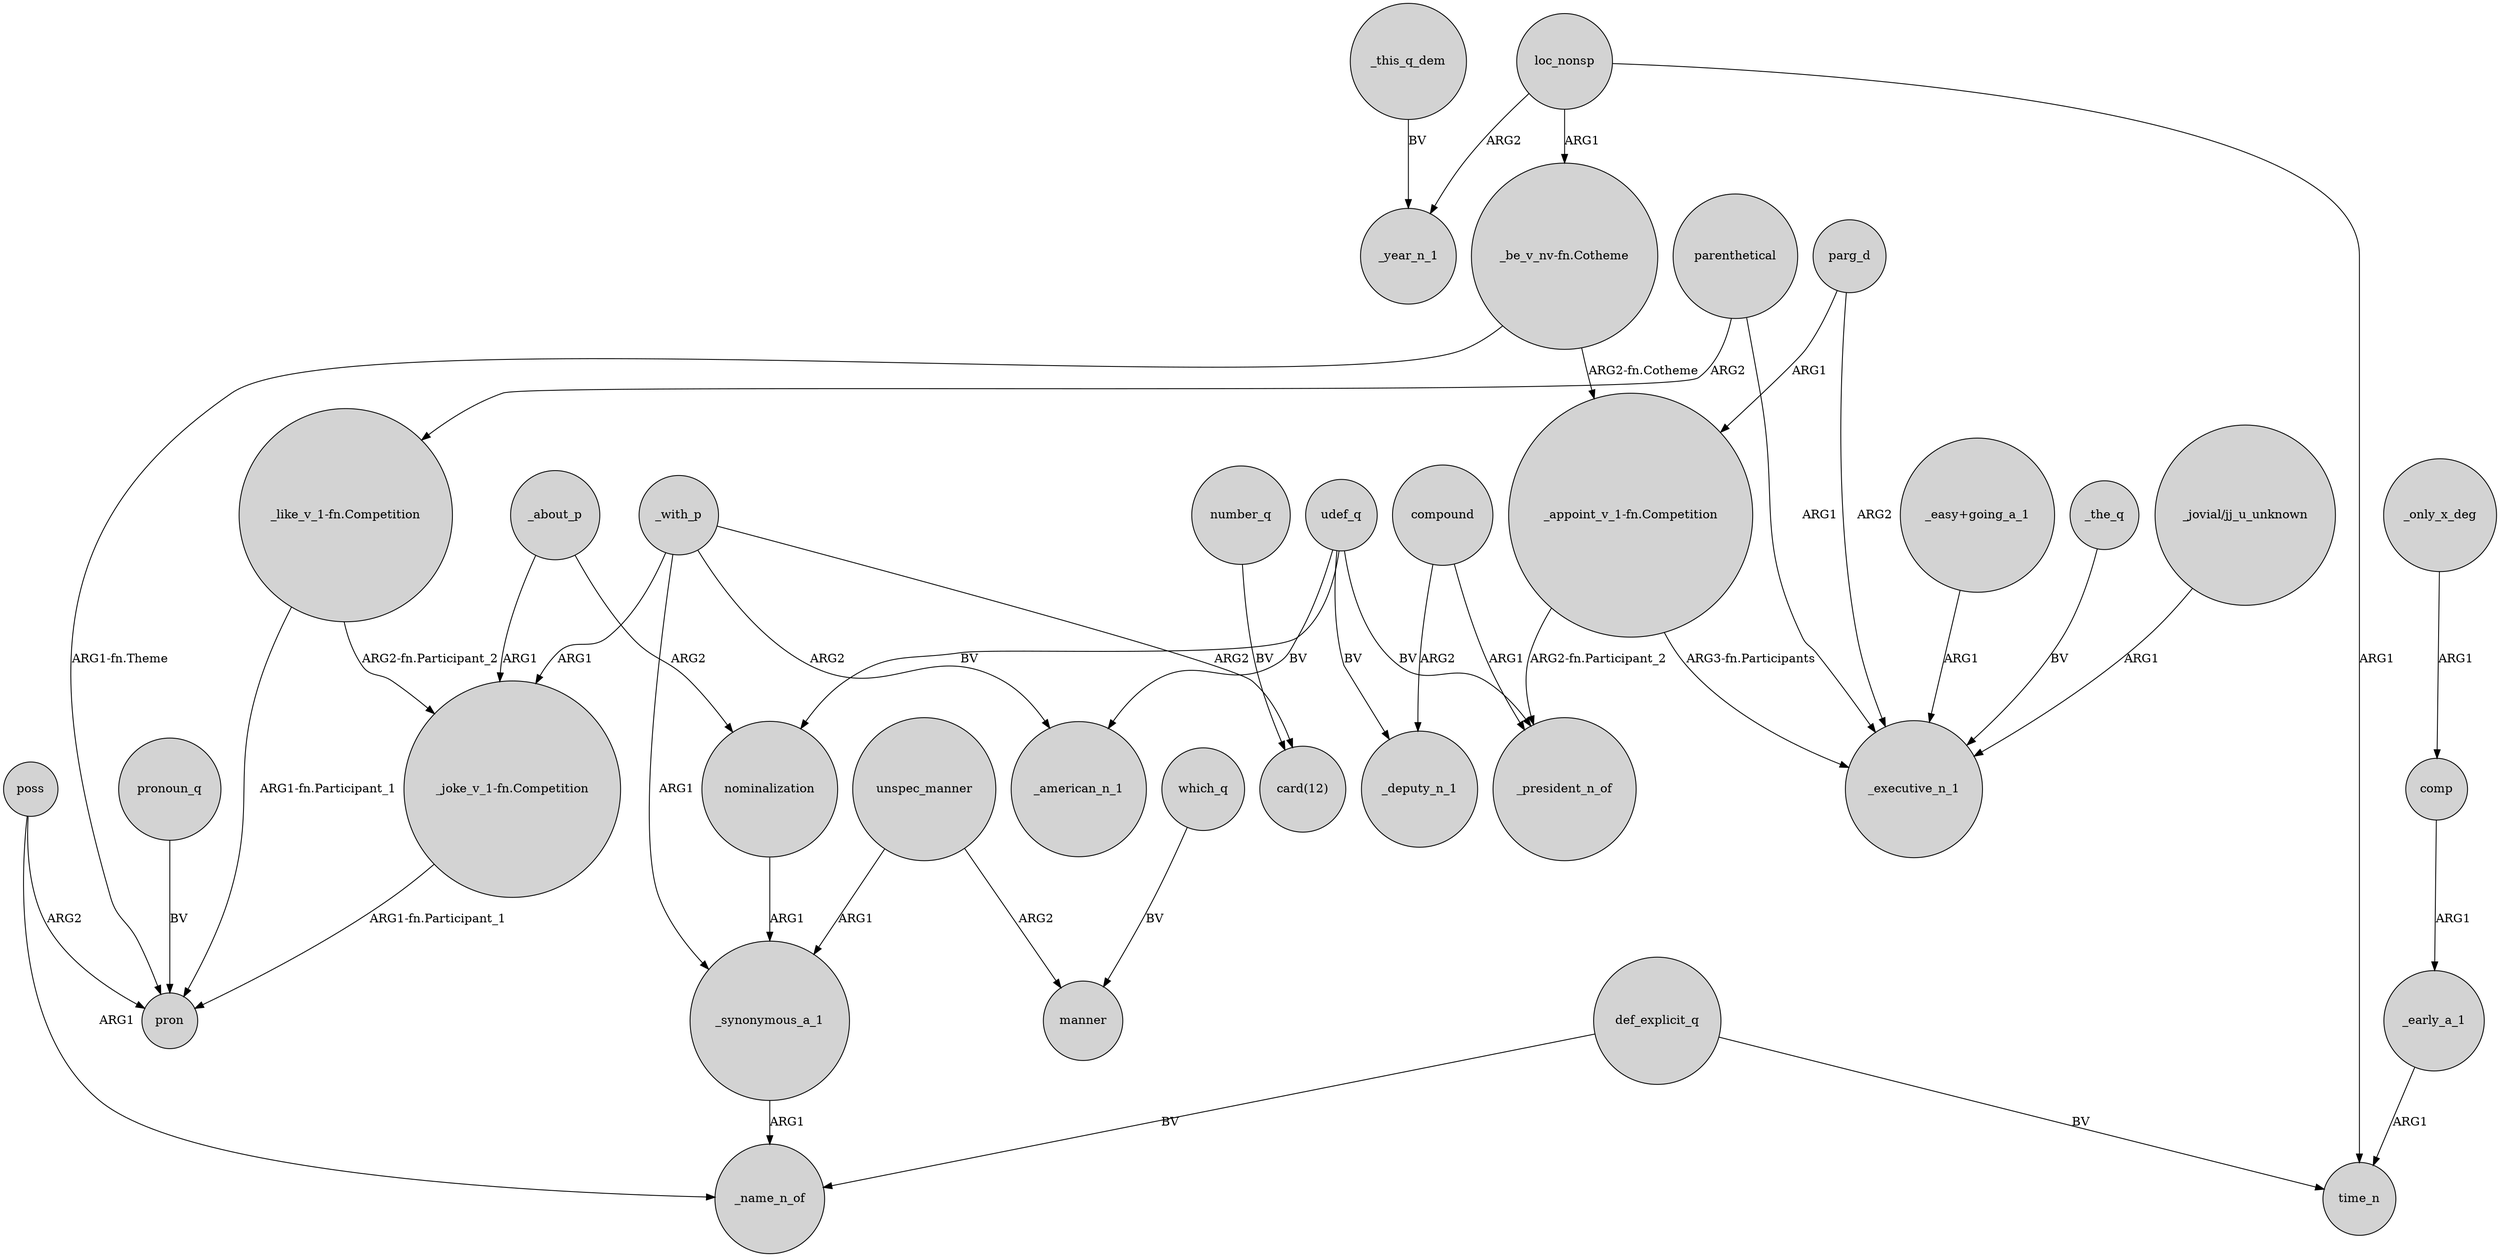 digraph {
	node [shape=circle style=filled]
	_early_a_1 -> time_n [label=ARG1]
	poss -> _name_n_of [label=ARG1]
	parenthetical -> _executive_n_1 [label=ARG1]
	unspec_manner -> manner [label=ARG2]
	_with_p -> _american_n_1 [label=ARG2]
	_only_x_deg -> comp [label=ARG1]
	"_joke_v_1-fn.Competition" -> pron [label="ARG1-fn.Participant_1"]
	"_appoint_v_1-fn.Competition" -> _executive_n_1 [label="ARG3-fn.Participants"]
	"_be_v_nv-fn.Cotheme" -> pron [label="ARG1-fn.Theme"]
	udef_q -> nominalization [label=BV]
	"_appoint_v_1-fn.Competition" -> _president_n_of [label="ARG2-fn.Participant_2"]
	loc_nonsp -> "_be_v_nv-fn.Cotheme" [label=ARG1]
	parenthetical -> "_like_v_1-fn.Competition" [label=ARG2]
	comp -> _early_a_1 [label=ARG1]
	_about_p -> "_joke_v_1-fn.Competition" [label=ARG1]
	"_easy+going_a_1" -> _executive_n_1 [label=ARG1]
	_with_p -> _synonymous_a_1 [label=ARG1]
	_with_p -> "card(12)" [label=ARG2]
	"_like_v_1-fn.Competition" -> "_joke_v_1-fn.Competition" [label="ARG2-fn.Participant_2"]
	number_q -> "card(12)" [label=BV]
	_about_p -> nominalization [label=ARG2]
	loc_nonsp -> _year_n_1 [label=ARG2]
	def_explicit_q -> _name_n_of [label=BV]
	_with_p -> "_joke_v_1-fn.Competition" [label=ARG1]
	pronoun_q -> pron [label=BV]
	poss -> pron [label=ARG2]
	unspec_manner -> _synonymous_a_1 [label=ARG1]
	parg_d -> "_appoint_v_1-fn.Competition" [label=ARG1]
	nominalization -> _synonymous_a_1 [label=ARG1]
	_this_q_dem -> _year_n_1 [label=BV]
	loc_nonsp -> time_n [label=ARG1]
	compound -> _deputy_n_1 [label=ARG2]
	which_q -> manner [label=BV]
	def_explicit_q -> time_n [label=BV]
	"_be_v_nv-fn.Cotheme" -> "_appoint_v_1-fn.Competition" [label="ARG2-fn.Cotheme"]
	compound -> _president_n_of [label=ARG1]
	parg_d -> _executive_n_1 [label=ARG2]
	udef_q -> _american_n_1 [label=BV]
	_the_q -> _executive_n_1 [label=BV]
	udef_q -> _president_n_of [label=BV]
	"_jovial/jj_u_unknown" -> _executive_n_1 [label=ARG1]
	"_like_v_1-fn.Competition" -> pron [label="ARG1-fn.Participant_1"]
	_synonymous_a_1 -> _name_n_of [label=ARG1]
	udef_q -> _deputy_n_1 [label=BV]
}
